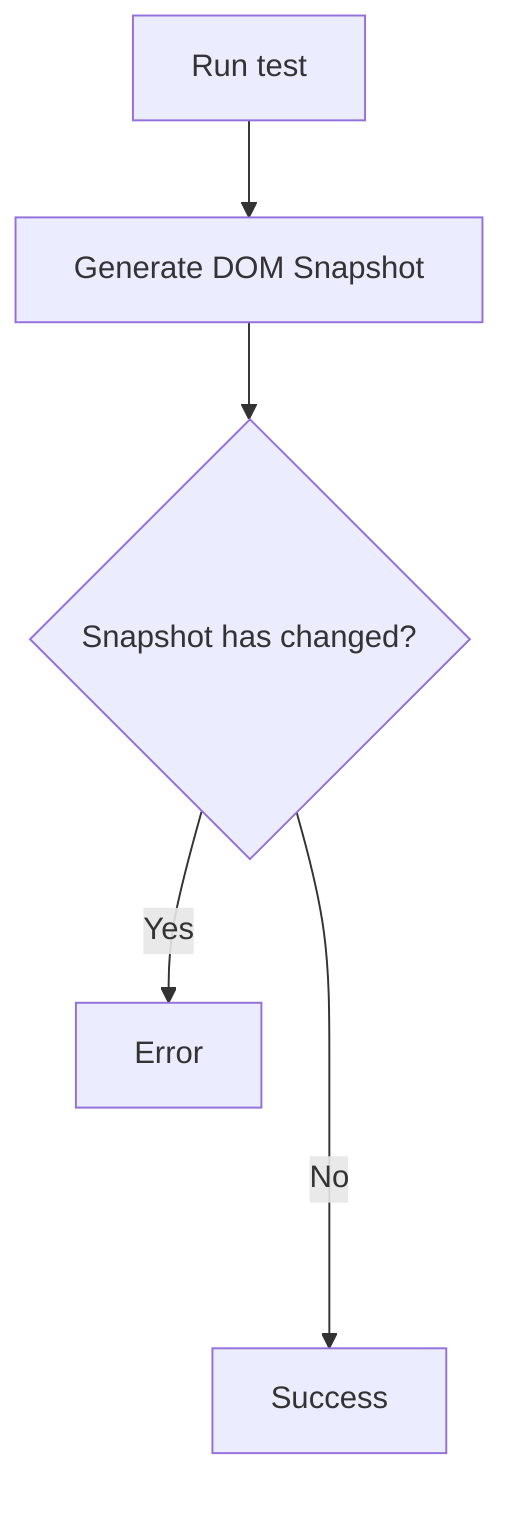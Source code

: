 flowchart TD
    A[Run test] --> B
    B[Generate DOM Snapshot] --> C{Snapshot has changed?}
    C -->|Yes| D[Error]
    C ---->|No| E[Success]